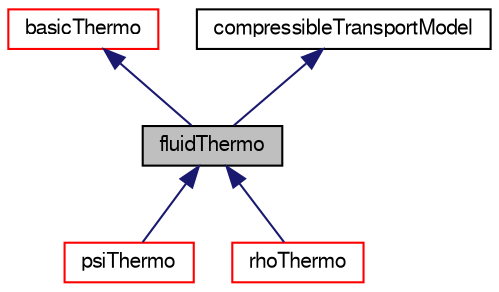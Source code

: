 digraph "fluidThermo"
{
  bgcolor="transparent";
  edge [fontname="FreeSans",fontsize="10",labelfontname="FreeSans",labelfontsize="10"];
  node [fontname="FreeSans",fontsize="10",shape=record];
  Node1 [label="fluidThermo",height=0.2,width=0.4,color="black", fillcolor="grey75", style="filled" fontcolor="black"];
  Node2 -> Node1 [dir="back",color="midnightblue",fontsize="10",style="solid",fontname="FreeSans"];
  Node2 [label="basicThermo",height=0.2,width=0.4,color="red",URL="$a00115.html",tooltip="Abstract base-class for fluid and solid thermodynamic properties. "];
  Node3 -> Node1 [dir="back",color="midnightblue",fontsize="10",style="solid",fontname="FreeSans"];
  Node3 [label="compressibleTransportModel",height=0.2,width=0.4,color="black",URL="$a00324.html",tooltip="Base-class for all transport models used by the compressible turbulence models. "];
  Node1 -> Node4 [dir="back",color="midnightblue",fontsize="10",style="solid",fontname="FreeSans"];
  Node4 [label="psiThermo",height=0.2,width=0.4,color="red",URL="$a01955.html",tooltip="Basic thermodynamic properties based on compressibility. "];
  Node1 -> Node5 [dir="back",color="midnightblue",fontsize="10",style="solid",fontname="FreeSans"];
  Node5 [label="rhoThermo",height=0.2,width=0.4,color="red",URL="$a02139.html",tooltip="Basic thermodynamic properties based on density. "];
}
